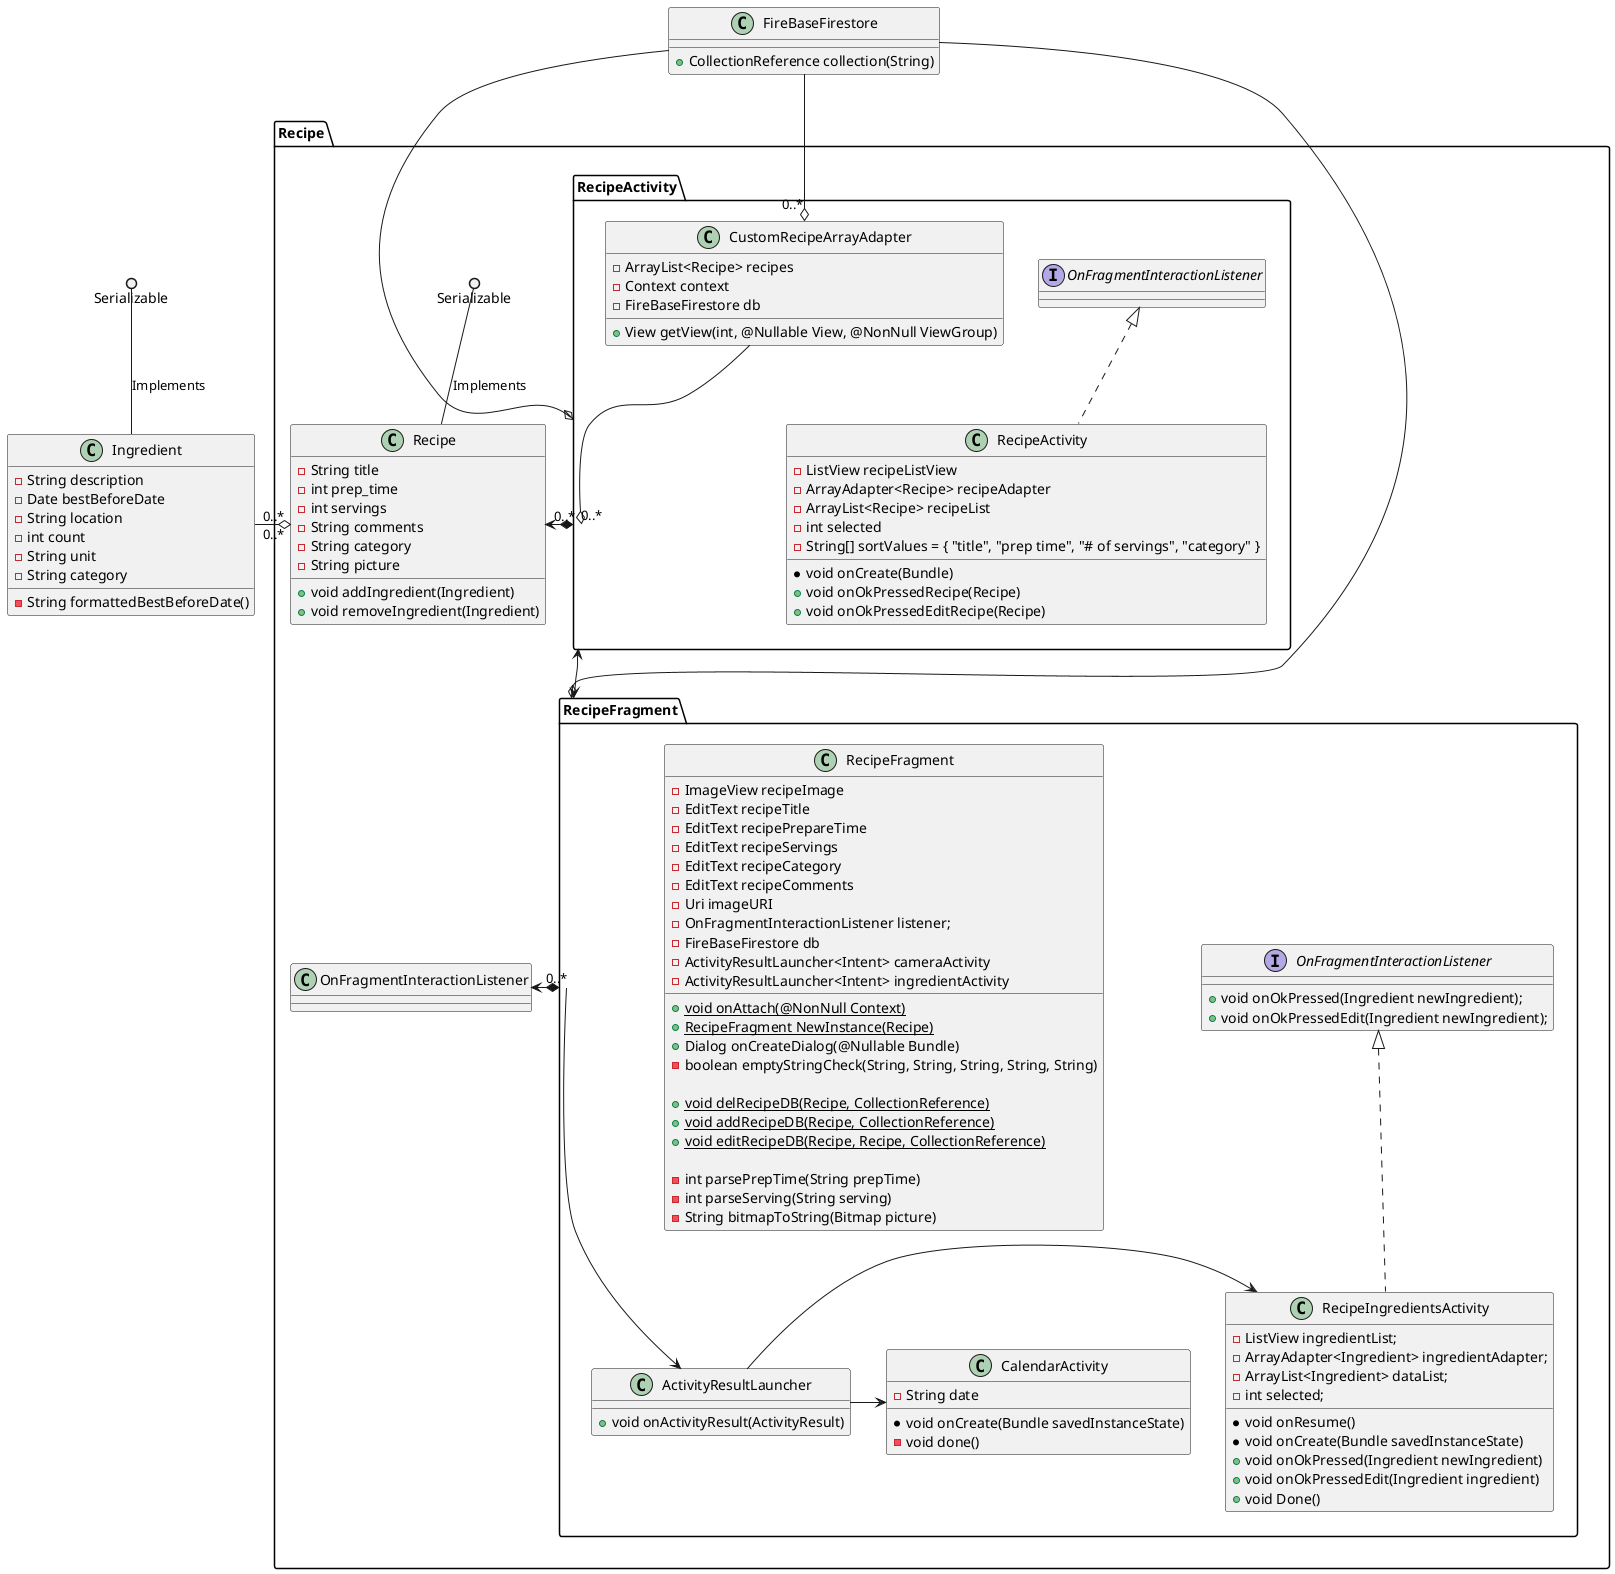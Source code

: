 @startuml
'https://plantuml.com/class-diagram

class Ingredient
{
    -String description
    -Date bestBeforeDate
    -String location
    -int count
    -String unit
    -String category

    -String formattedBestBeforeDate()
}
Serializable ()-- Ingredient : Implements

class FireBaseFirestore
{
    +CollectionReference collection(String)

}

package Recipe
{
    class Recipe
    {
        -String title
        -int prep_time
        -int servings
        -String comments
        -String category
        -String picture

        +void addIngredient(Ingredient)
        +void removeIngredient(Ingredient)
    }
    package RecipeFragment
    {
        class ActivityResultLauncher
        {
            +void onActivityResult(ActivityResult)
        }
        class CalendarActivity
        {
            - String date
            * void onCreate(Bundle savedInstanceState)
            - void done()
        }
        interface OnFragmentInteractionListener
        {
            +void onOkPressed(Ingredient newIngredient);
            +void onOkPressedEdit(Ingredient newIngredient);
        }
        class RecipeFragment
        {
            -ImageView recipeImage
            -EditText recipeTitle
            -EditText recipePrepareTime
            -EditText recipeServings
            -EditText recipeCategory
            -EditText recipeComments
            -Uri imageURI
            -OnFragmentInteractionListener listener;
            -FireBaseFirestore db
            -ActivityResultLauncher<Intent> cameraActivity
            -ActivityResultLauncher<Intent> ingredientActivity

            + {static} void onAttach(@NonNull Context)
            + {static} RecipeFragment NewInstance(Recipe)
            + Dialog onCreateDialog(@Nullable Bundle)
            - boolean emptyStringCheck(String, String, String, String, String)

            + {static} void delRecipeDB(Recipe, CollectionReference)
            + {static} void addRecipeDB(Recipe, CollectionReference)
            + {static} void editRecipeDB(Recipe, Recipe, CollectionReference)

            - int parsePrepTime(String prepTime)
            - int parseServing(String serving)
            - String bitmapToString(Bitmap picture)
        }
        class RecipeIngredientsActivity implements OnFragmentInteractionListener
        {
            -ListView ingredientList;
            -ArrayAdapter<Ingredient> ingredientAdapter;
            -ArrayList<Ingredient> dataList;
            -int selected;

            *void onResume()
            *void onCreate(Bundle savedInstanceState)
            +void onOkPressed(Ingredient newIngredient)
            +void onOkPressedEdit(Ingredient ingredient)
            +void Done()
        }
    }
    package RecipeActivity
    {
        class RecipeActivity implements OnFragmentInteractionListener
        {
            -ListView recipeListView
            -ArrayAdapter<Recipe> recipeAdapter
            -ArrayList<Recipe> recipeList
            -int selected
            -String[] sortValues = { "title", "prep time", "# of servings", "category" }

            *void onCreate(Bundle)
            +void onOkPressedRecipe(Recipe)
            +void onOkPressedEditRecipe(Recipe)
        }
        class CustomRecipeArrayAdapter
        {
            - ArrayList<Recipe> recipes
            - Context context
            - FireBaseFirestore db

            + View getView(int, @Nullable View, @NonNull ViewGroup)
        }
    }
    Serializable ()-- Recipe : Implements

    Ingredient "0..*" -o "0..*" Recipe

    RecipeActivity *-> "0..*" Recipe
    CustomRecipeArrayAdapter --o RecipeActivity
    FireBaseFirestore --o "0..*" RecipeActivity

    OnFragmentInteractionListener <-* RecipeFragment
    FireBaseFirestore --o "0..*" RecipeFragment
    FireBaseFirestore --o "0..*" CustomRecipeArrayAdapter

    RecipeActivity <--> RecipeFragment
    RecipeFragment --> ActivityResultLauncher
    ActivityResultLauncher -> CalendarActivity
    ActivityResultLauncher -> RecipeIngredientsActivity
}


@enduml